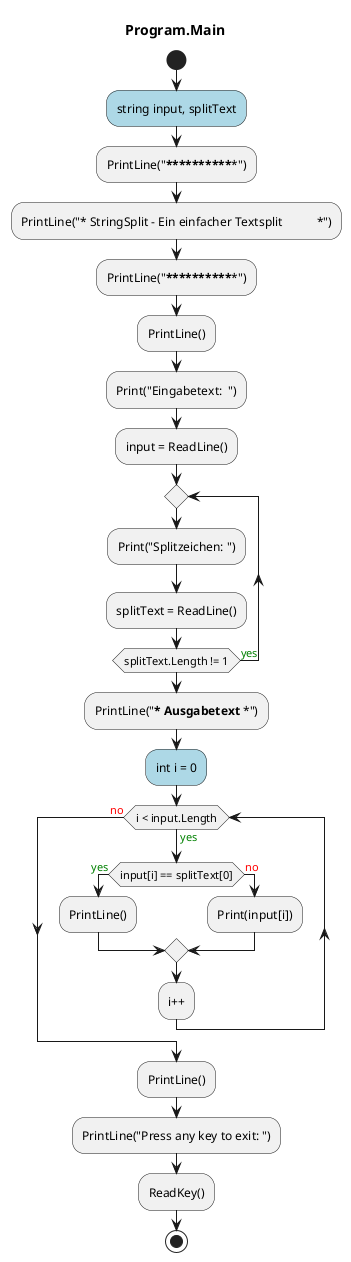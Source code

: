 @startuml Program.Main
title Program.Main
start
#LightBlue:string input, splitText;
:PrintLine("***************************************************");
:PrintLine("* StringSplit - Ein einfacher Textsplit           *");
:PrintLine("***************************************************");
:PrintLine();
:Print("Eingabetext:  ");
:input = ReadLine();
repeat
    :Print("Splitzeichen: ");
    :splitText = ReadLine();
repeat while (splitText.Length != 1) is (<color:green>yes)
:PrintLine("*** Ausgabetext ***");
#LightBlue:int i = 0;
while (i < input.Length) is (<color:green>yes)
    if (input[i] == splitText[0]) then (<color:green>yes)
        :PrintLine();
      else (<color:red>no)
          :Print(input[i]);
    endif
:i++;
endwhile (<color:red>no)
:PrintLine();
:PrintLine("Press any key to exit: ");
:ReadKey();
stop
@enduml
